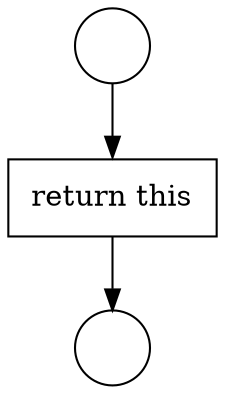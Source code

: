 digraph {
  node17617 [shape=circle label=" " color="black" fillcolor="white" style=filled]
  node17619 [shape=none, margin=0, label=<<font color="black">
    <table border="0" cellborder="1" cellspacing="0" cellpadding="10">
      <tr><td align="left">return this</td></tr>
    </table>
  </font>> color="black" fillcolor="white" style=filled]
  node17618 [shape=circle label=" " color="black" fillcolor="white" style=filled]
  node17617 -> node17619 [ color="black"]
  node17619 -> node17618 [ color="black"]
}
